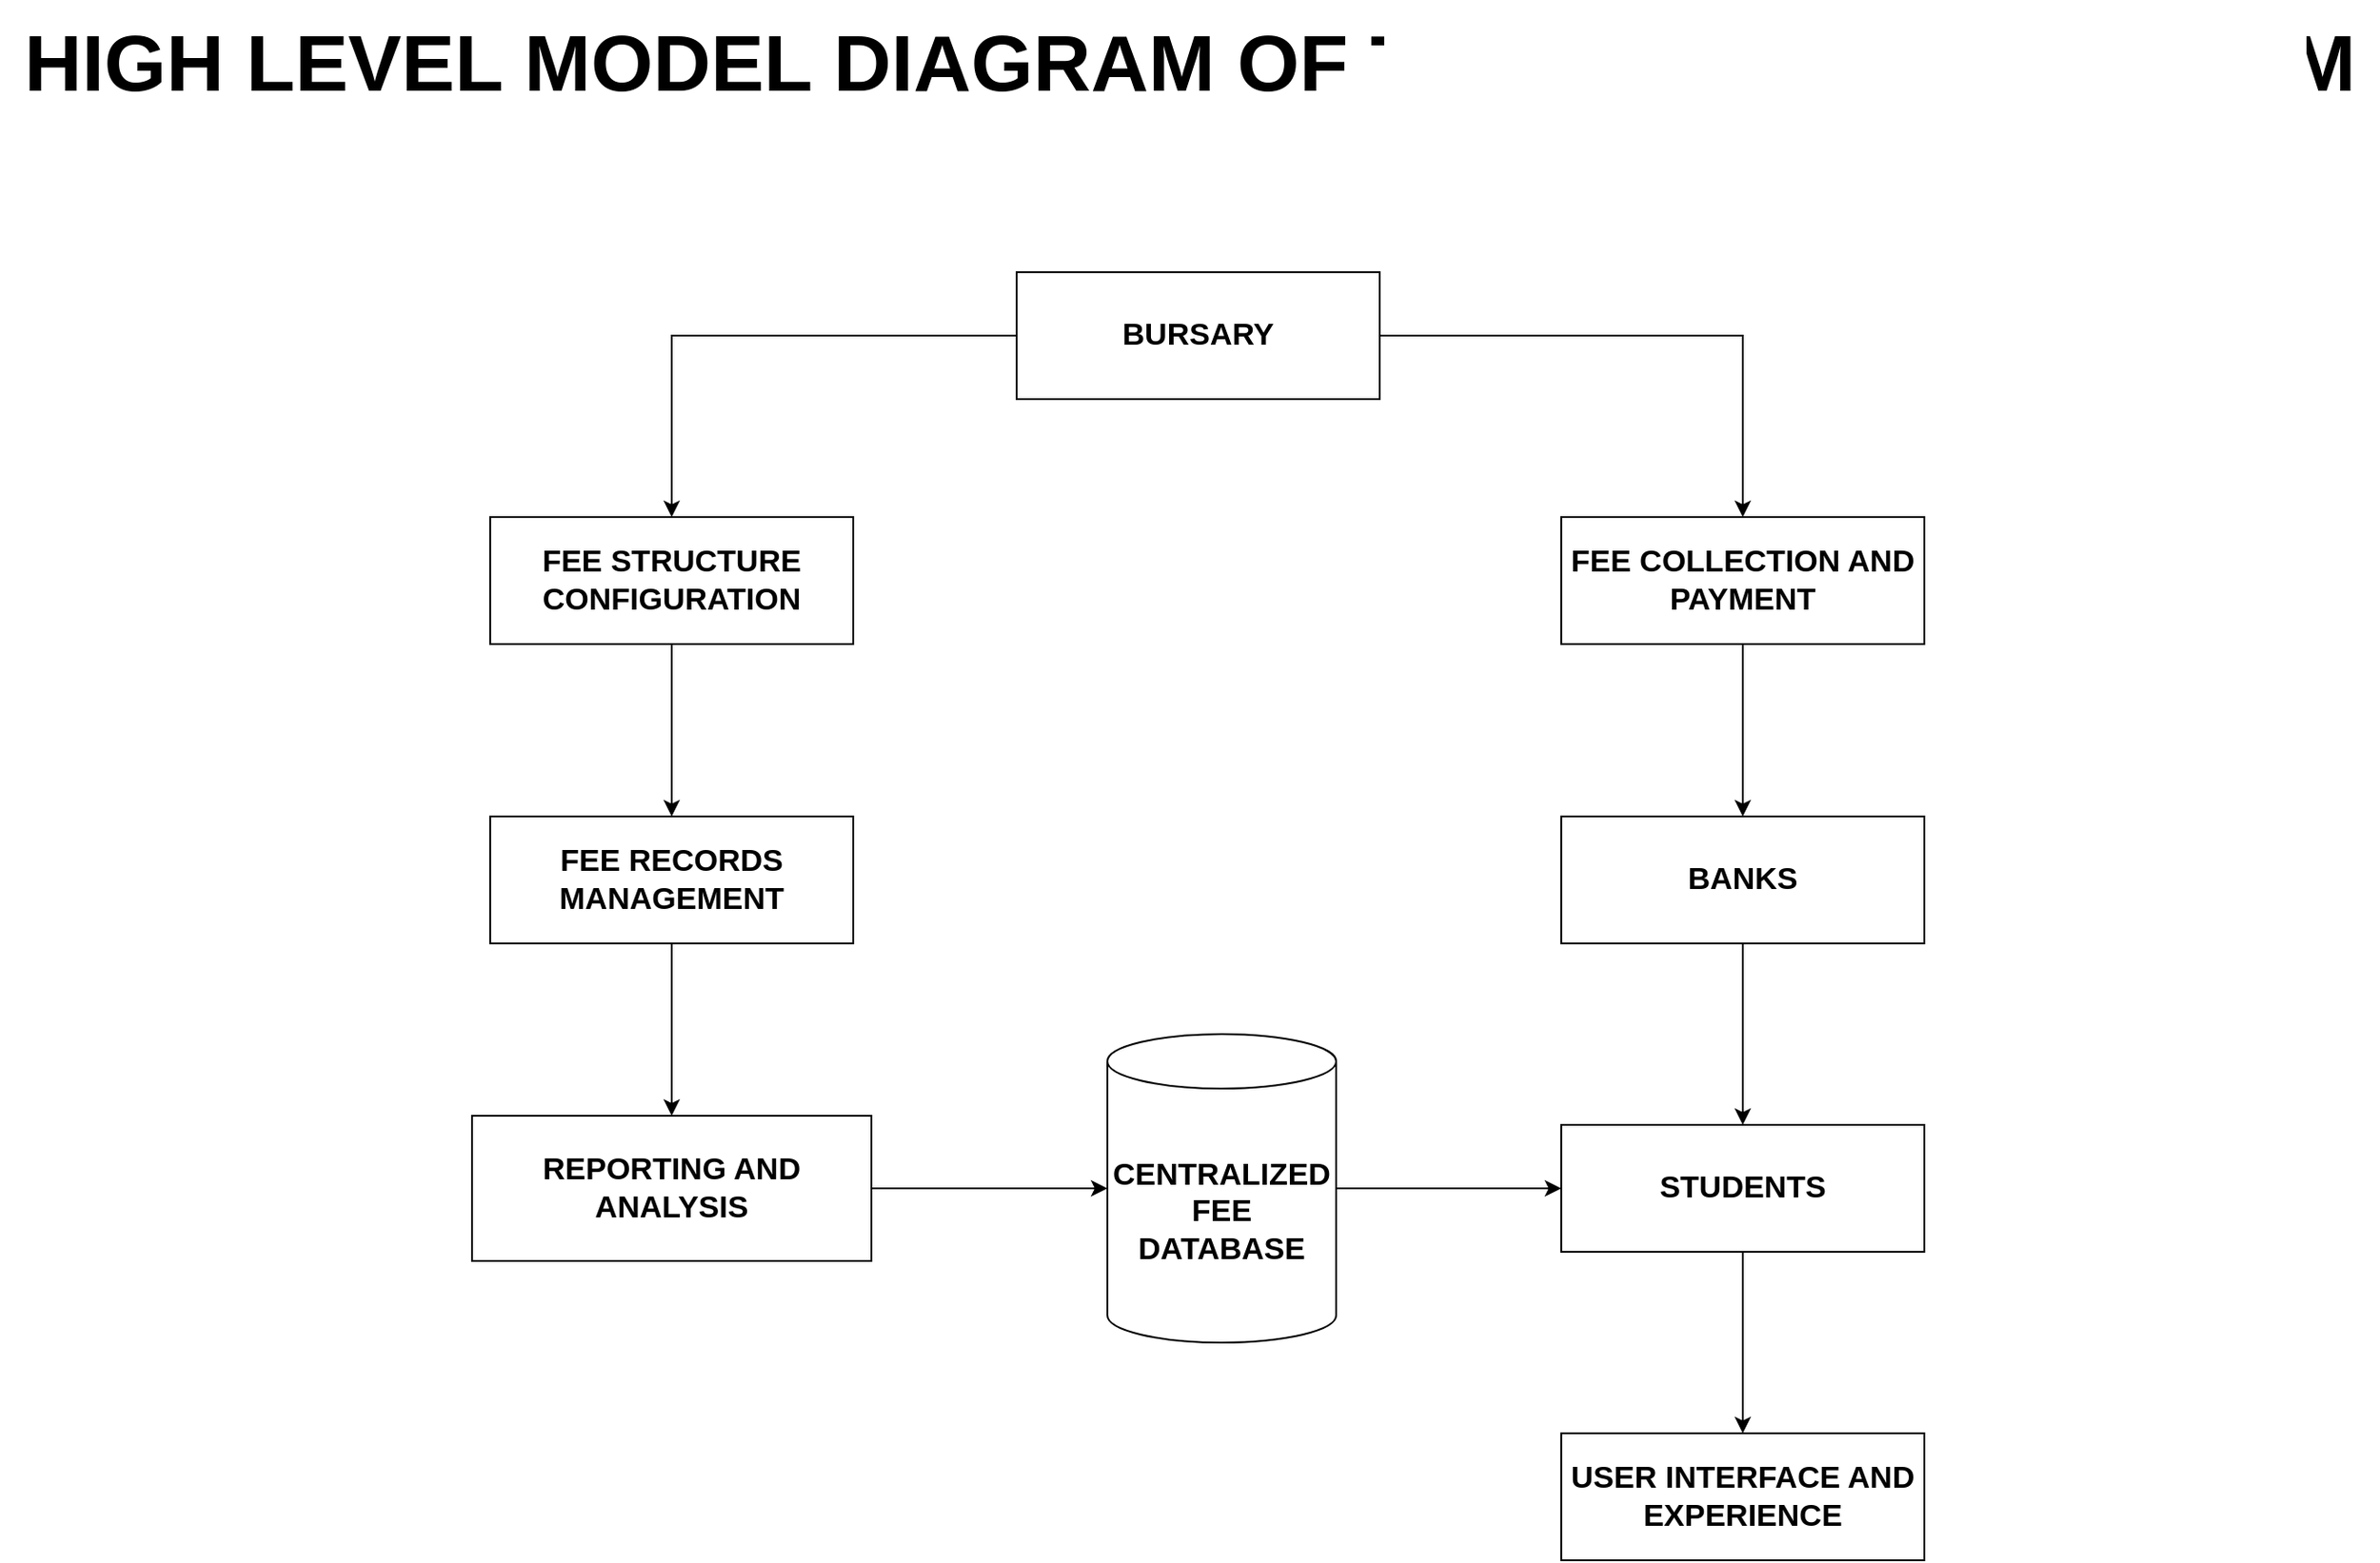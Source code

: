 <mxfile version="24.8.1">
  <diagram name="Page-1" id="m---_6C_hGaj8hvCDt1C">
    <mxGraphModel dx="3217" dy="1310" grid="1" gridSize="10" guides="1" tooltips="1" connect="1" arrows="1" fold="1" page="1" pageScale="1" pageWidth="827" pageHeight="1169" math="0" shadow="0">
      <root>
        <mxCell id="0" />
        <mxCell id="1" parent="0" />
        <mxCell id="Q1R0QLJVoFyFUahoe8BN-34" style="edgeStyle=orthogonalEdgeStyle;rounded=0;orthogonalLoop=1;jettySize=auto;html=1;" edge="1" parent="1" source="Q1R0QLJVoFyFUahoe8BN-4" target="Q1R0QLJVoFyFUahoe8BN-21">
          <mxGeometry relative="1" as="geometry" />
        </mxCell>
        <mxCell id="Q1R0QLJVoFyFUahoe8BN-4" value="&lt;font style=&quot;font-size: 17px;&quot;&gt;&lt;b&gt;BANKS&lt;/b&gt;&lt;/font&gt;" style="rounded=0;whiteSpace=wrap;html=1;" vertex="1" parent="1">
          <mxGeometry x="810" y="750" width="200" height="70" as="geometry" />
        </mxCell>
        <mxCell id="Q1R0QLJVoFyFUahoe8BN-33" style="edgeStyle=orthogonalEdgeStyle;rounded=0;orthogonalLoop=1;jettySize=auto;html=1;entryX=0;entryY=0.5;entryDx=0;entryDy=0;" edge="1" parent="1" source="Q1R0QLJVoFyFUahoe8BN-5" target="Q1R0QLJVoFyFUahoe8BN-21">
          <mxGeometry relative="1" as="geometry" />
        </mxCell>
        <mxCell id="Q1R0QLJVoFyFUahoe8BN-5" value="&lt;font style=&quot;font-size: 17px;&quot;&gt;&lt;b&gt;CENTRALIZED FEE DATABASE&lt;/b&gt;&lt;/font&gt;" style="shape=cylinder3;whiteSpace=wrap;html=1;boundedLbl=1;backgroundOutline=1;size=15;" vertex="1" parent="1">
          <mxGeometry x="560" y="870" width="126" height="170" as="geometry" />
        </mxCell>
        <mxCell id="Q1R0QLJVoFyFUahoe8BN-6" value="&lt;font style=&quot;font-size: 17px;&quot;&gt;&lt;b&gt;REPORTING AND ANALYSIS&lt;/b&gt;&lt;/font&gt;" style="rounded=0;whiteSpace=wrap;html=1;" vertex="1" parent="1">
          <mxGeometry x="210" y="915" width="220" height="80" as="geometry" />
        </mxCell>
        <mxCell id="Q1R0QLJVoFyFUahoe8BN-8" value="&lt;font style=&quot;font-size: 17px;&quot;&gt;&lt;b&gt;USER INTERFACE AND EXPERIENCE&lt;/b&gt;&lt;/font&gt;" style="rounded=0;whiteSpace=wrap;html=1;" vertex="1" parent="1">
          <mxGeometry x="810" y="1090" width="200" height="70" as="geometry" />
        </mxCell>
        <mxCell id="Q1R0QLJVoFyFUahoe8BN-25" style="edgeStyle=orthogonalEdgeStyle;rounded=0;orthogonalLoop=1;jettySize=auto;html=1;entryX=0.5;entryY=0;entryDx=0;entryDy=0;" edge="1" parent="1" source="Q1R0QLJVoFyFUahoe8BN-19" target="Q1R0QLJVoFyFUahoe8BN-22">
          <mxGeometry relative="1" as="geometry" />
        </mxCell>
        <mxCell id="Q1R0QLJVoFyFUahoe8BN-26" style="edgeStyle=orthogonalEdgeStyle;rounded=0;orthogonalLoop=1;jettySize=auto;html=1;" edge="1" parent="1" source="Q1R0QLJVoFyFUahoe8BN-19" target="Q1R0QLJVoFyFUahoe8BN-23">
          <mxGeometry relative="1" as="geometry" />
        </mxCell>
        <mxCell id="Q1R0QLJVoFyFUahoe8BN-19" value="&lt;font style=&quot;font-size: 17px;&quot;&gt;&lt;b&gt;BURSARY&lt;/b&gt;&lt;/font&gt;" style="rounded=0;whiteSpace=wrap;html=1;" vertex="1" parent="1">
          <mxGeometry x="510" y="450" width="200" height="70" as="geometry" />
        </mxCell>
        <mxCell id="Q1R0QLJVoFyFUahoe8BN-35" style="edgeStyle=orthogonalEdgeStyle;rounded=0;orthogonalLoop=1;jettySize=auto;html=1;entryX=0.5;entryY=0;entryDx=0;entryDy=0;" edge="1" parent="1" source="Q1R0QLJVoFyFUahoe8BN-21" target="Q1R0QLJVoFyFUahoe8BN-8">
          <mxGeometry relative="1" as="geometry" />
        </mxCell>
        <mxCell id="Q1R0QLJVoFyFUahoe8BN-21" value="&lt;font style=&quot;font-size: 17px;&quot;&gt;&lt;b&gt;STUDENTS&lt;/b&gt;&lt;/font&gt;" style="rounded=0;whiteSpace=wrap;html=1;" vertex="1" parent="1">
          <mxGeometry x="810" y="920" width="200" height="70" as="geometry" />
        </mxCell>
        <mxCell id="Q1R0QLJVoFyFUahoe8BN-28" style="edgeStyle=orthogonalEdgeStyle;rounded=0;orthogonalLoop=1;jettySize=auto;html=1;entryX=0.5;entryY=0;entryDx=0;entryDy=0;" edge="1" parent="1" source="Q1R0QLJVoFyFUahoe8BN-22" target="Q1R0QLJVoFyFUahoe8BN-24">
          <mxGeometry relative="1" as="geometry" />
        </mxCell>
        <mxCell id="Q1R0QLJVoFyFUahoe8BN-22" value="&lt;font style=&quot;font-size: 17px;&quot;&gt;&lt;b&gt;FEE STRUCTURE CONFIGURATION&lt;/b&gt;&lt;/font&gt;" style="rounded=0;whiteSpace=wrap;html=1;" vertex="1" parent="1">
          <mxGeometry x="220" y="585" width="200" height="70" as="geometry" />
        </mxCell>
        <mxCell id="Q1R0QLJVoFyFUahoe8BN-27" style="edgeStyle=orthogonalEdgeStyle;rounded=0;orthogonalLoop=1;jettySize=auto;html=1;" edge="1" parent="1" source="Q1R0QLJVoFyFUahoe8BN-23" target="Q1R0QLJVoFyFUahoe8BN-4">
          <mxGeometry relative="1" as="geometry" />
        </mxCell>
        <mxCell id="Q1R0QLJVoFyFUahoe8BN-23" value="&lt;font style=&quot;font-size: 17px;&quot;&gt;&lt;b&gt;FEE COLLECTION AND PAYMENT&lt;/b&gt;&lt;/font&gt;" style="rounded=0;whiteSpace=wrap;html=1;" vertex="1" parent="1">
          <mxGeometry x="810" y="585" width="200" height="70" as="geometry" />
        </mxCell>
        <mxCell id="Q1R0QLJVoFyFUahoe8BN-29" style="edgeStyle=orthogonalEdgeStyle;rounded=0;orthogonalLoop=1;jettySize=auto;html=1;" edge="1" parent="1" source="Q1R0QLJVoFyFUahoe8BN-24" target="Q1R0QLJVoFyFUahoe8BN-6">
          <mxGeometry relative="1" as="geometry" />
        </mxCell>
        <mxCell id="Q1R0QLJVoFyFUahoe8BN-24" value="&lt;font style=&quot;font-size: 17px;&quot;&gt;&lt;b&gt;FEE RECORDS MANAGEMENT&lt;/b&gt;&lt;/font&gt;" style="rounded=0;whiteSpace=wrap;html=1;" vertex="1" parent="1">
          <mxGeometry x="220" y="750" width="200" height="70" as="geometry" />
        </mxCell>
        <mxCell id="Q1R0QLJVoFyFUahoe8BN-30" style="edgeStyle=orthogonalEdgeStyle;rounded=0;orthogonalLoop=1;jettySize=auto;html=1;entryX=0;entryY=0.5;entryDx=0;entryDy=0;entryPerimeter=0;" edge="1" parent="1" source="Q1R0QLJVoFyFUahoe8BN-6" target="Q1R0QLJVoFyFUahoe8BN-5">
          <mxGeometry relative="1" as="geometry" />
        </mxCell>
        <mxCell id="Q1R0QLJVoFyFUahoe8BN-36" value="&lt;font size=&quot;1&quot; style=&quot;&quot;&gt;&lt;b style=&quot;font-size: 44px;&quot;&gt;HIGH LEVEL MODEL DIAGRAM OF THE PROPOSED SYSTEM&lt;/b&gt;&lt;/font&gt;" style="text;html=1;align=center;verticalAlign=middle;resizable=0;points=[];autosize=1;strokeColor=none;fillColor=none;" vertex="1" parent="1">
          <mxGeometry x="-50" y="300" width="1310" height="70" as="geometry" />
        </mxCell>
      </root>
    </mxGraphModel>
  </diagram>
</mxfile>
